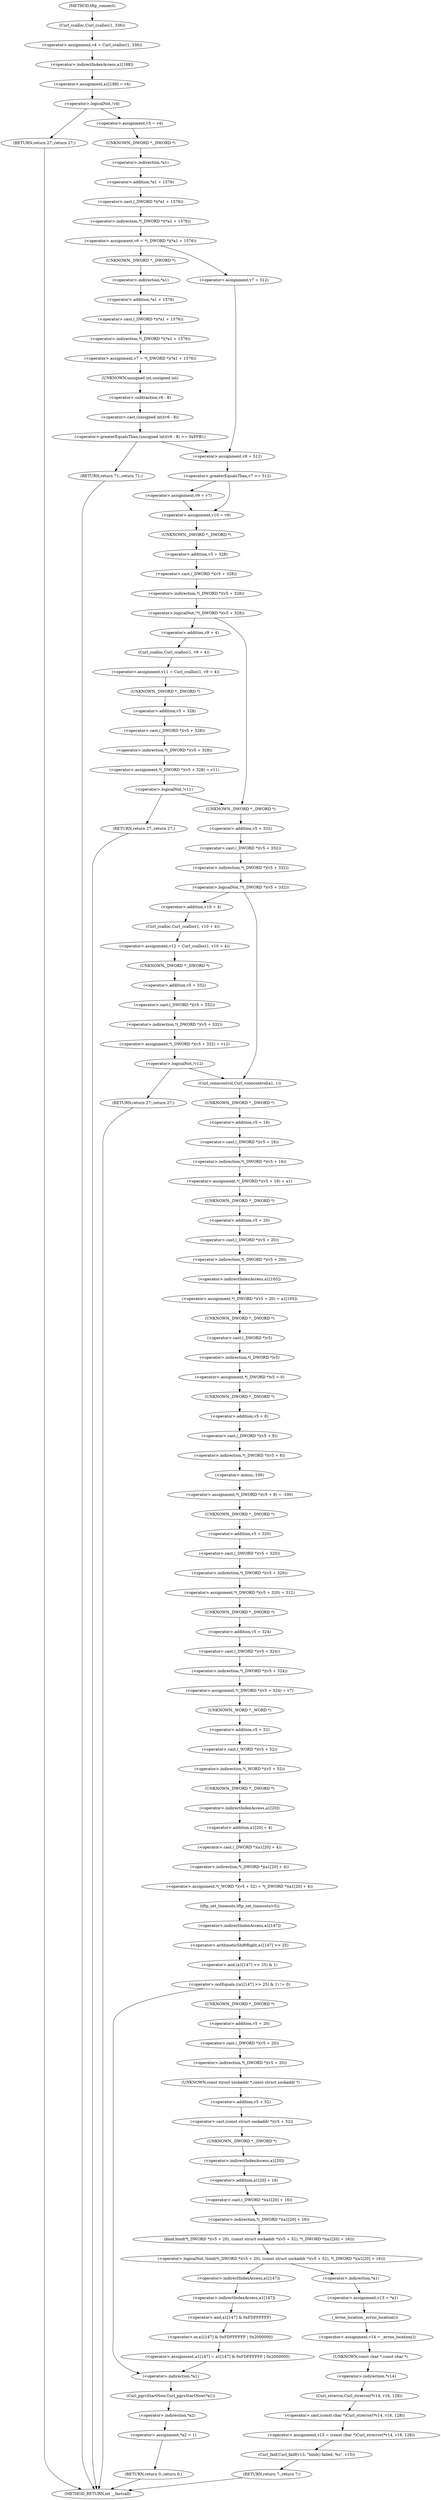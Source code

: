 digraph tftp_connect {  
"1000129" [label = "(<operator>.assignment,v4 = Curl_ccalloc(1, 336))" ]
"1000131" [label = "(Curl_ccalloc,Curl_ccalloc(1, 336))" ]
"1000134" [label = "(<operator>.assignment,a1[188] = v4)" ]
"1000135" [label = "(<operator>.indirectIndexAccess,a1[188])" ]
"1000140" [label = "(<operator>.logicalNot,!v4)" ]
"1000142" [label = "(RETURN,return 27;,return 27;)" ]
"1000144" [label = "(<operator>.assignment,v5 = v4)" ]
"1000147" [label = "(<operator>.assignment,v6 = *(_DWORD *)(*a1 + 1576))" ]
"1000149" [label = "(<operator>.indirection,*(_DWORD *)(*a1 + 1576))" ]
"1000150" [label = "(<operator>.cast,(_DWORD *)(*a1 + 1576))" ]
"1000151" [label = "(UNKNOWN,_DWORD *,_DWORD *)" ]
"1000152" [label = "(<operator>.addition,*a1 + 1576)" ]
"1000153" [label = "(<operator>.indirection,*a1)" ]
"1000159" [label = "(<operator>.assignment,v7 = *(_DWORD *)(*a1 + 1576))" ]
"1000161" [label = "(<operator>.indirection,*(_DWORD *)(*a1 + 1576))" ]
"1000162" [label = "(<operator>.cast,(_DWORD *)(*a1 + 1576))" ]
"1000163" [label = "(UNKNOWN,_DWORD *,_DWORD *)" ]
"1000164" [label = "(<operator>.addition,*a1 + 1576)" ]
"1000165" [label = "(<operator>.indirection,*a1)" ]
"1000169" [label = "(<operator>.greaterEqualsThan,(unsigned int)(v6 - 8) >= 0xFFB1)" ]
"1000170" [label = "(<operator>.cast,(unsigned int)(v6 - 8))" ]
"1000171" [label = "(UNKNOWN,unsigned int,unsigned int)" ]
"1000172" [label = "(<operator>.subtraction,v6 - 8)" ]
"1000176" [label = "(RETURN,return 71;,return 71;)" ]
"1000180" [label = "(<operator>.assignment,v7 = 512)" ]
"1000183" [label = "(<operator>.assignment,v9 = 512)" ]
"1000187" [label = "(<operator>.greaterEqualsThan,v7 >= 512)" ]
"1000190" [label = "(<operator>.assignment,v9 = v7)" ]
"1000193" [label = "(<operator>.assignment,v10 = v9)" ]
"1000197" [label = "(<operator>.logicalNot,!*(_DWORD *)(v5 + 328))" ]
"1000198" [label = "(<operator>.indirection,*(_DWORD *)(v5 + 328))" ]
"1000199" [label = "(<operator>.cast,(_DWORD *)(v5 + 328))" ]
"1000200" [label = "(UNKNOWN,_DWORD *,_DWORD *)" ]
"1000201" [label = "(<operator>.addition,v5 + 328)" ]
"1000205" [label = "(<operator>.assignment,v11 = Curl_ccalloc(1, v9 + 4))" ]
"1000207" [label = "(Curl_ccalloc,Curl_ccalloc(1, v9 + 4))" ]
"1000209" [label = "(<operator>.addition,v9 + 4)" ]
"1000212" [label = "(<operator>.assignment,*(_DWORD *)(v5 + 328) = v11)" ]
"1000213" [label = "(<operator>.indirection,*(_DWORD *)(v5 + 328))" ]
"1000214" [label = "(<operator>.cast,(_DWORD *)(v5 + 328))" ]
"1000215" [label = "(UNKNOWN,_DWORD *,_DWORD *)" ]
"1000216" [label = "(<operator>.addition,v5 + 328)" ]
"1000221" [label = "(<operator>.logicalNot,!v11)" ]
"1000223" [label = "(RETURN,return 27;,return 27;)" ]
"1000226" [label = "(<operator>.logicalNot,!*(_DWORD *)(v5 + 332))" ]
"1000227" [label = "(<operator>.indirection,*(_DWORD *)(v5 + 332))" ]
"1000228" [label = "(<operator>.cast,(_DWORD *)(v5 + 332))" ]
"1000229" [label = "(UNKNOWN,_DWORD *,_DWORD *)" ]
"1000230" [label = "(<operator>.addition,v5 + 332)" ]
"1000234" [label = "(<operator>.assignment,v12 = Curl_ccalloc(1, v10 + 4))" ]
"1000236" [label = "(Curl_ccalloc,Curl_ccalloc(1, v10 + 4))" ]
"1000238" [label = "(<operator>.addition,v10 + 4)" ]
"1000241" [label = "(<operator>.assignment,*(_DWORD *)(v5 + 332) = v12)" ]
"1000242" [label = "(<operator>.indirection,*(_DWORD *)(v5 + 332))" ]
"1000243" [label = "(<operator>.cast,(_DWORD *)(v5 + 332))" ]
"1000244" [label = "(UNKNOWN,_DWORD *,_DWORD *)" ]
"1000245" [label = "(<operator>.addition,v5 + 332)" ]
"1000250" [label = "(<operator>.logicalNot,!v12)" ]
"1000252" [label = "(RETURN,return 27;,return 27;)" ]
"1000254" [label = "(Curl_conncontrol,Curl_conncontrol(a1, 1))" ]
"1000257" [label = "(<operator>.assignment,*(_DWORD *)(v5 + 16) = a1)" ]
"1000258" [label = "(<operator>.indirection,*(_DWORD *)(v5 + 16))" ]
"1000259" [label = "(<operator>.cast,(_DWORD *)(v5 + 16))" ]
"1000260" [label = "(UNKNOWN,_DWORD *,_DWORD *)" ]
"1000261" [label = "(<operator>.addition,v5 + 16)" ]
"1000265" [label = "(<operator>.assignment,*(_DWORD *)(v5 + 20) = a1[105])" ]
"1000266" [label = "(<operator>.indirection,*(_DWORD *)(v5 + 20))" ]
"1000267" [label = "(<operator>.cast,(_DWORD *)(v5 + 20))" ]
"1000268" [label = "(UNKNOWN,_DWORD *,_DWORD *)" ]
"1000269" [label = "(<operator>.addition,v5 + 20)" ]
"1000272" [label = "(<operator>.indirectIndexAccess,a1[105])" ]
"1000275" [label = "(<operator>.assignment,*(_DWORD *)v5 = 0)" ]
"1000276" [label = "(<operator>.indirection,*(_DWORD *)v5)" ]
"1000277" [label = "(<operator>.cast,(_DWORD *)v5)" ]
"1000278" [label = "(UNKNOWN,_DWORD *,_DWORD *)" ]
"1000281" [label = "(<operator>.assignment,*(_DWORD *)(v5 + 8) = -100)" ]
"1000282" [label = "(<operator>.indirection,*(_DWORD *)(v5 + 8))" ]
"1000283" [label = "(<operator>.cast,(_DWORD *)(v5 + 8))" ]
"1000284" [label = "(UNKNOWN,_DWORD *,_DWORD *)" ]
"1000285" [label = "(<operator>.addition,v5 + 8)" ]
"1000288" [label = "(<operator>.minus,-100)" ]
"1000290" [label = "(<operator>.assignment,*(_DWORD *)(v5 + 320) = 512)" ]
"1000291" [label = "(<operator>.indirection,*(_DWORD *)(v5 + 320))" ]
"1000292" [label = "(<operator>.cast,(_DWORD *)(v5 + 320))" ]
"1000293" [label = "(UNKNOWN,_DWORD *,_DWORD *)" ]
"1000294" [label = "(<operator>.addition,v5 + 320)" ]
"1000298" [label = "(<operator>.assignment,*(_DWORD *)(v5 + 324) = v7)" ]
"1000299" [label = "(<operator>.indirection,*(_DWORD *)(v5 + 324))" ]
"1000300" [label = "(<operator>.cast,(_DWORD *)(v5 + 324))" ]
"1000301" [label = "(UNKNOWN,_DWORD *,_DWORD *)" ]
"1000302" [label = "(<operator>.addition,v5 + 324)" ]
"1000306" [label = "(<operator>.assignment,*(_WORD *)(v5 + 52) = *(_DWORD *)(a1[20] + 4))" ]
"1000307" [label = "(<operator>.indirection,*(_WORD *)(v5 + 52))" ]
"1000308" [label = "(<operator>.cast,(_WORD *)(v5 + 52))" ]
"1000309" [label = "(UNKNOWN,_WORD *,_WORD *)" ]
"1000310" [label = "(<operator>.addition,v5 + 52)" ]
"1000313" [label = "(<operator>.indirection,*(_DWORD *)(a1[20] + 4))" ]
"1000314" [label = "(<operator>.cast,(_DWORD *)(a1[20] + 4))" ]
"1000315" [label = "(UNKNOWN,_DWORD *,_DWORD *)" ]
"1000316" [label = "(<operator>.addition,a1[20] + 4)" ]
"1000317" [label = "(<operator>.indirectIndexAccess,a1[20])" ]
"1000321" [label = "(tftp_set_timeouts,tftp_set_timeouts(v5))" ]
"1000324" [label = "(<operator>.notEquals,((a1[147] >> 25) & 1) != 0)" ]
"1000325" [label = "(<operator>.and,(a1[147] >> 25) & 1)" ]
"1000326" [label = "(<operator>.arithmeticShiftRight,a1[147] >> 25)" ]
"1000327" [label = "(<operator>.indirectIndexAccess,a1[147])" ]
"1000335" [label = "(Curl_pgrsStartNow,Curl_pgrsStartNow(*a1))" ]
"1000336" [label = "(<operator>.indirection,*a1)" ]
"1000338" [label = "(<operator>.assignment,*a2 = 1)" ]
"1000339" [label = "(<operator>.indirection,*a2)" ]
"1000342" [label = "(RETURN,return 0;,return 0;)" ]
"1000345" [label = "(<operator>.logicalNot,!bind(*(_DWORD *)(v5 + 20), (const struct sockaddr *)(v5 + 52), *(_DWORD *)(a1[20] + 16)))" ]
"1000346" [label = "(bind,bind(*(_DWORD *)(v5 + 20), (const struct sockaddr *)(v5 + 52), *(_DWORD *)(a1[20] + 16)))" ]
"1000347" [label = "(<operator>.indirection,*(_DWORD *)(v5 + 20))" ]
"1000348" [label = "(<operator>.cast,(_DWORD *)(v5 + 20))" ]
"1000349" [label = "(UNKNOWN,_DWORD *,_DWORD *)" ]
"1000350" [label = "(<operator>.addition,v5 + 20)" ]
"1000353" [label = "(<operator>.cast,(const struct sockaddr *)(v5 + 52))" ]
"1000354" [label = "(UNKNOWN,const struct sockaddr *,const struct sockaddr *)" ]
"1000355" [label = "(<operator>.addition,v5 + 52)" ]
"1000358" [label = "(<operator>.indirection,*(_DWORD *)(a1[20] + 16))" ]
"1000359" [label = "(<operator>.cast,(_DWORD *)(a1[20] + 16))" ]
"1000360" [label = "(UNKNOWN,_DWORD *,_DWORD *)" ]
"1000361" [label = "(<operator>.addition,a1[20] + 16)" ]
"1000362" [label = "(<operator>.indirectIndexAccess,a1[20])" ]
"1000367" [label = "(<operator>.assignment,a1[147] = a1[147] & 0xFDFFFFFF | 0x2000000)" ]
"1000368" [label = "(<operator>.indirectIndexAccess,a1[147])" ]
"1000371" [label = "(<operator>.or,a1[147] & 0xFDFFFFFF | 0x2000000)" ]
"1000372" [label = "(<operator>.and,a1[147] & 0xFDFFFFFF)" ]
"1000373" [label = "(<operator>.indirectIndexAccess,a1[147])" ]
"1000379" [label = "(<operator>.assignment,v13 = *a1)" ]
"1000381" [label = "(<operator>.indirection,*a1)" ]
"1000383" [label = "(<operator>.assignment,v14 = _errno_location())" ]
"1000385" [label = "(_errno_location,_errno_location())" ]
"1000386" [label = "(<operator>.assignment,v15 = (const char *)Curl_strerror(*v14, v16, 128))" ]
"1000388" [label = "(<operator>.cast,(const char *)Curl_strerror(*v14, v16, 128))" ]
"1000389" [label = "(UNKNOWN,const char *,const char *)" ]
"1000390" [label = "(Curl_strerror,Curl_strerror(*v14, v16, 128))" ]
"1000391" [label = "(<operator>.indirection,*v14)" ]
"1000395" [label = "(Curl_failf,Curl_failf(v13, \"bind() failed; %s\", v15))" ]
"1000399" [label = "(RETURN,return 7;,return 7;)" ]
"1000113" [label = "(METHOD,tftp_connect)" ]
"1000401" [label = "(METHOD_RETURN,int __fastcall)" ]
  "1000129" -> "1000135" 
  "1000131" -> "1000129" 
  "1000134" -> "1000140" 
  "1000135" -> "1000134" 
  "1000140" -> "1000142" 
  "1000140" -> "1000144" 
  "1000142" -> "1000401" 
  "1000144" -> "1000151" 
  "1000147" -> "1000163" 
  "1000147" -> "1000180" 
  "1000149" -> "1000147" 
  "1000150" -> "1000149" 
  "1000151" -> "1000153" 
  "1000152" -> "1000150" 
  "1000153" -> "1000152" 
  "1000159" -> "1000171" 
  "1000161" -> "1000159" 
  "1000162" -> "1000161" 
  "1000163" -> "1000165" 
  "1000164" -> "1000162" 
  "1000165" -> "1000164" 
  "1000169" -> "1000176" 
  "1000169" -> "1000183" 
  "1000170" -> "1000169" 
  "1000171" -> "1000172" 
  "1000172" -> "1000170" 
  "1000176" -> "1000401" 
  "1000180" -> "1000183" 
  "1000183" -> "1000187" 
  "1000187" -> "1000190" 
  "1000187" -> "1000193" 
  "1000190" -> "1000193" 
  "1000193" -> "1000200" 
  "1000197" -> "1000229" 
  "1000197" -> "1000209" 
  "1000198" -> "1000197" 
  "1000199" -> "1000198" 
  "1000200" -> "1000201" 
  "1000201" -> "1000199" 
  "1000205" -> "1000215" 
  "1000207" -> "1000205" 
  "1000209" -> "1000207" 
  "1000212" -> "1000221" 
  "1000213" -> "1000212" 
  "1000214" -> "1000213" 
  "1000215" -> "1000216" 
  "1000216" -> "1000214" 
  "1000221" -> "1000229" 
  "1000221" -> "1000223" 
  "1000223" -> "1000401" 
  "1000226" -> "1000238" 
  "1000226" -> "1000254" 
  "1000227" -> "1000226" 
  "1000228" -> "1000227" 
  "1000229" -> "1000230" 
  "1000230" -> "1000228" 
  "1000234" -> "1000244" 
  "1000236" -> "1000234" 
  "1000238" -> "1000236" 
  "1000241" -> "1000250" 
  "1000242" -> "1000241" 
  "1000243" -> "1000242" 
  "1000244" -> "1000245" 
  "1000245" -> "1000243" 
  "1000250" -> "1000252" 
  "1000250" -> "1000254" 
  "1000252" -> "1000401" 
  "1000254" -> "1000260" 
  "1000257" -> "1000268" 
  "1000258" -> "1000257" 
  "1000259" -> "1000258" 
  "1000260" -> "1000261" 
  "1000261" -> "1000259" 
  "1000265" -> "1000278" 
  "1000266" -> "1000272" 
  "1000267" -> "1000266" 
  "1000268" -> "1000269" 
  "1000269" -> "1000267" 
  "1000272" -> "1000265" 
  "1000275" -> "1000284" 
  "1000276" -> "1000275" 
  "1000277" -> "1000276" 
  "1000278" -> "1000277" 
  "1000281" -> "1000293" 
  "1000282" -> "1000288" 
  "1000283" -> "1000282" 
  "1000284" -> "1000285" 
  "1000285" -> "1000283" 
  "1000288" -> "1000281" 
  "1000290" -> "1000301" 
  "1000291" -> "1000290" 
  "1000292" -> "1000291" 
  "1000293" -> "1000294" 
  "1000294" -> "1000292" 
  "1000298" -> "1000309" 
  "1000299" -> "1000298" 
  "1000300" -> "1000299" 
  "1000301" -> "1000302" 
  "1000302" -> "1000300" 
  "1000306" -> "1000321" 
  "1000307" -> "1000315" 
  "1000308" -> "1000307" 
  "1000309" -> "1000310" 
  "1000310" -> "1000308" 
  "1000313" -> "1000306" 
  "1000314" -> "1000313" 
  "1000315" -> "1000317" 
  "1000316" -> "1000314" 
  "1000317" -> "1000316" 
  "1000321" -> "1000327" 
  "1000324" -> "1000349" 
  "1000324" -> "1000336" 
  "1000325" -> "1000324" 
  "1000326" -> "1000325" 
  "1000327" -> "1000326" 
  "1000335" -> "1000339" 
  "1000336" -> "1000335" 
  "1000338" -> "1000342" 
  "1000339" -> "1000338" 
  "1000342" -> "1000401" 
  "1000345" -> "1000368" 
  "1000345" -> "1000381" 
  "1000346" -> "1000345" 
  "1000347" -> "1000354" 
  "1000348" -> "1000347" 
  "1000349" -> "1000350" 
  "1000350" -> "1000348" 
  "1000353" -> "1000360" 
  "1000354" -> "1000355" 
  "1000355" -> "1000353" 
  "1000358" -> "1000346" 
  "1000359" -> "1000358" 
  "1000360" -> "1000362" 
  "1000361" -> "1000359" 
  "1000362" -> "1000361" 
  "1000367" -> "1000336" 
  "1000368" -> "1000373" 
  "1000371" -> "1000367" 
  "1000372" -> "1000371" 
  "1000373" -> "1000372" 
  "1000379" -> "1000385" 
  "1000381" -> "1000379" 
  "1000383" -> "1000389" 
  "1000385" -> "1000383" 
  "1000386" -> "1000395" 
  "1000388" -> "1000386" 
  "1000389" -> "1000391" 
  "1000390" -> "1000388" 
  "1000391" -> "1000390" 
  "1000395" -> "1000399" 
  "1000399" -> "1000401" 
  "1000113" -> "1000131" 
}
